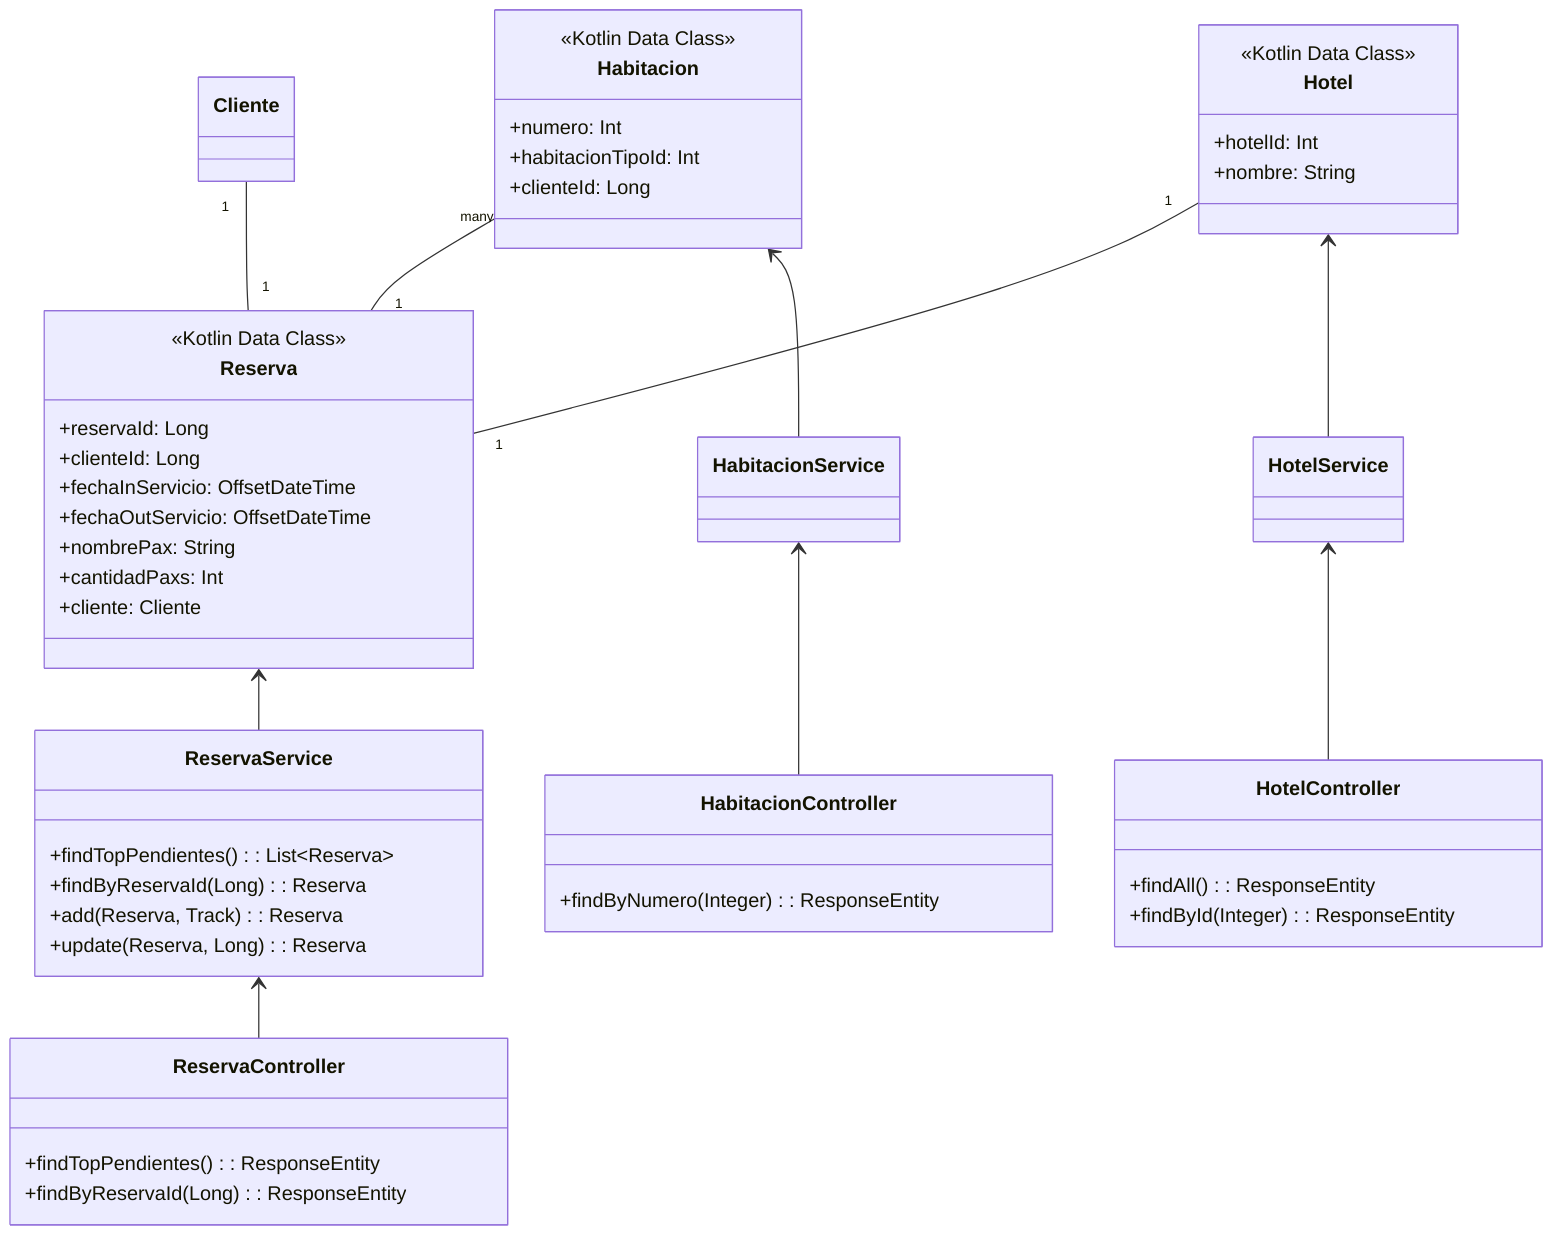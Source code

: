 classDiagram
    direction BT
    
    class ReservaController {
        +findTopPendientes(): ResponseEntity
        +findByReservaId(Long): ResponseEntity
    }

    class ReservaService {
        +findTopPendientes(): List~Reserva~
        +findByReservaId(Long): Reserva
        +add(Reserva, Track): Reserva
        +update(Reserva, Long): Reserva
    }

    class HabitacionController {
        +findByNumero(Integer): ResponseEntity
    }

    class HotelController {
        +findAll(): ResponseEntity
        +findById(Integer): ResponseEntity
    }

    class Reserva {
        <<Kotlin Data Class>>
        +reservaId: Long
        +clienteId: Long
        +fechaInServicio: OffsetDateTime
        +fechaOutServicio: OffsetDateTime
        +nombrePax: String
        +cantidadPaxs: Int
        +cliente: Cliente
    }

    class Habitacion {
        <<Kotlin Data Class>>
        +numero: Int
        +habitacionTipoId: Int
        +clienteId: Long
    }

    class Hotel {
        <<Kotlin Data Class>>
        +hotelId: Int
        +nombre: String
    }

    ReservaController --> ReservaService
    HabitacionController --> HabitacionService
    HotelController --> HotelService

    ReservaService --> Reserva
    HabitacionService --> Habitacion
    HotelService --> Hotel

    Reserva "1" -- "1" Cliente
    Reserva "1" -- "1" Hotel
    Reserva "1" -- "many" Habitacion
